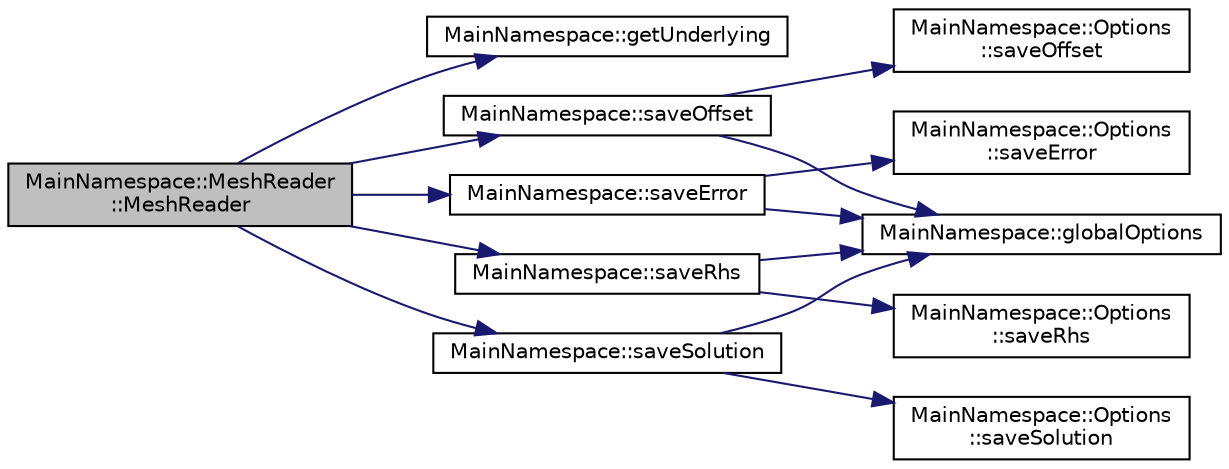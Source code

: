 digraph "MainNamespace::MeshReader::MeshReader"
{
 // INTERACTIVE_SVG=YES
 // LATEX_PDF_SIZE
  edge [fontname="Helvetica",fontsize="10",labelfontname="Helvetica",labelfontsize="10"];
  node [fontname="Helvetica",fontsize="10",shape=record];
  rankdir="LR";
  Node1 [label="MainNamespace::MeshReader\l::MeshReader",height=0.2,width=0.4,color="black", fillcolor="grey75", style="filled", fontcolor="black",tooltip=" "];
  Node1 -> Node2 [color="midnightblue",fontsize="10",style="solid",fontname="Helvetica"];
  Node2 [label="MainNamespace::getUnderlying",height=0.2,width=0.4,color="black", fillcolor="white", style="filled",URL="$namespace_main_namespace.html#af2bdf8b63f748b11f1bb616b59890873",tooltip=" "];
  Node1 -> Node3 [color="midnightblue",fontsize="10",style="solid",fontname="Helvetica"];
  Node3 [label="MainNamespace::saveError",height=0.2,width=0.4,color="black", fillcolor="white", style="filled",URL="$namespace_main_namespace.html#a5e50f145edc0e262f44ea6b4a46aa2b0",tooltip=" "];
  Node3 -> Node4 [color="midnightblue",fontsize="10",style="solid",fontname="Helvetica"];
  Node4 [label="MainNamespace::globalOptions",height=0.2,width=0.4,color="black", fillcolor="white", style="filled",URL="$namespace_main_namespace.html#a6fd76e14adc7d23a9822334cb389b369",tooltip=" "];
  Node3 -> Node5 [color="midnightblue",fontsize="10",style="solid",fontname="Helvetica"];
  Node5 [label="MainNamespace::Options\l::saveError",height=0.2,width=0.4,color="black", fillcolor="white", style="filled",URL="$struct_main_namespace_1_1_options.html#a157f507db346a5a352db2644fd4d10ab",tooltip=" "];
  Node1 -> Node6 [color="midnightblue",fontsize="10",style="solid",fontname="Helvetica"];
  Node6 [label="MainNamespace::saveOffset",height=0.2,width=0.4,color="black", fillcolor="white", style="filled",URL="$namespace_main_namespace.html#a6901e386a4b183d47269233b4daf35db",tooltip=" "];
  Node6 -> Node4 [color="midnightblue",fontsize="10",style="solid",fontname="Helvetica"];
  Node6 -> Node7 [color="midnightblue",fontsize="10",style="solid",fontname="Helvetica"];
  Node7 [label="MainNamespace::Options\l::saveOffset",height=0.2,width=0.4,color="black", fillcolor="white", style="filled",URL="$struct_main_namespace_1_1_options.html#ad1e3e11de64499a6e74c869a85763fb2",tooltip=" "];
  Node1 -> Node8 [color="midnightblue",fontsize="10",style="solid",fontname="Helvetica"];
  Node8 [label="MainNamespace::saveRhs",height=0.2,width=0.4,color="black", fillcolor="white", style="filled",URL="$namespace_main_namespace.html#ae223b3ed418e7eb9a6765804c9190e32",tooltip=" "];
  Node8 -> Node4 [color="midnightblue",fontsize="10",style="solid",fontname="Helvetica"];
  Node8 -> Node9 [color="midnightblue",fontsize="10",style="solid",fontname="Helvetica"];
  Node9 [label="MainNamespace::Options\l::saveRhs",height=0.2,width=0.4,color="black", fillcolor="white", style="filled",URL="$struct_main_namespace_1_1_options.html#a6374e2b83e64dcdf2ac65ed48eef19ab",tooltip=" "];
  Node1 -> Node10 [color="midnightblue",fontsize="10",style="solid",fontname="Helvetica"];
  Node10 [label="MainNamespace::saveSolution",height=0.2,width=0.4,color="black", fillcolor="white", style="filled",URL="$namespace_main_namespace.html#ab5930d6a057edb1d01cb951c7a56c00c",tooltip=" "];
  Node10 -> Node4 [color="midnightblue",fontsize="10",style="solid",fontname="Helvetica"];
  Node10 -> Node11 [color="midnightblue",fontsize="10",style="solid",fontname="Helvetica"];
  Node11 [label="MainNamespace::Options\l::saveSolution",height=0.2,width=0.4,color="black", fillcolor="white", style="filled",URL="$struct_main_namespace_1_1_options.html#a87a4a17d58ce0c43dd31e46be31c66cc",tooltip=" "];
}
